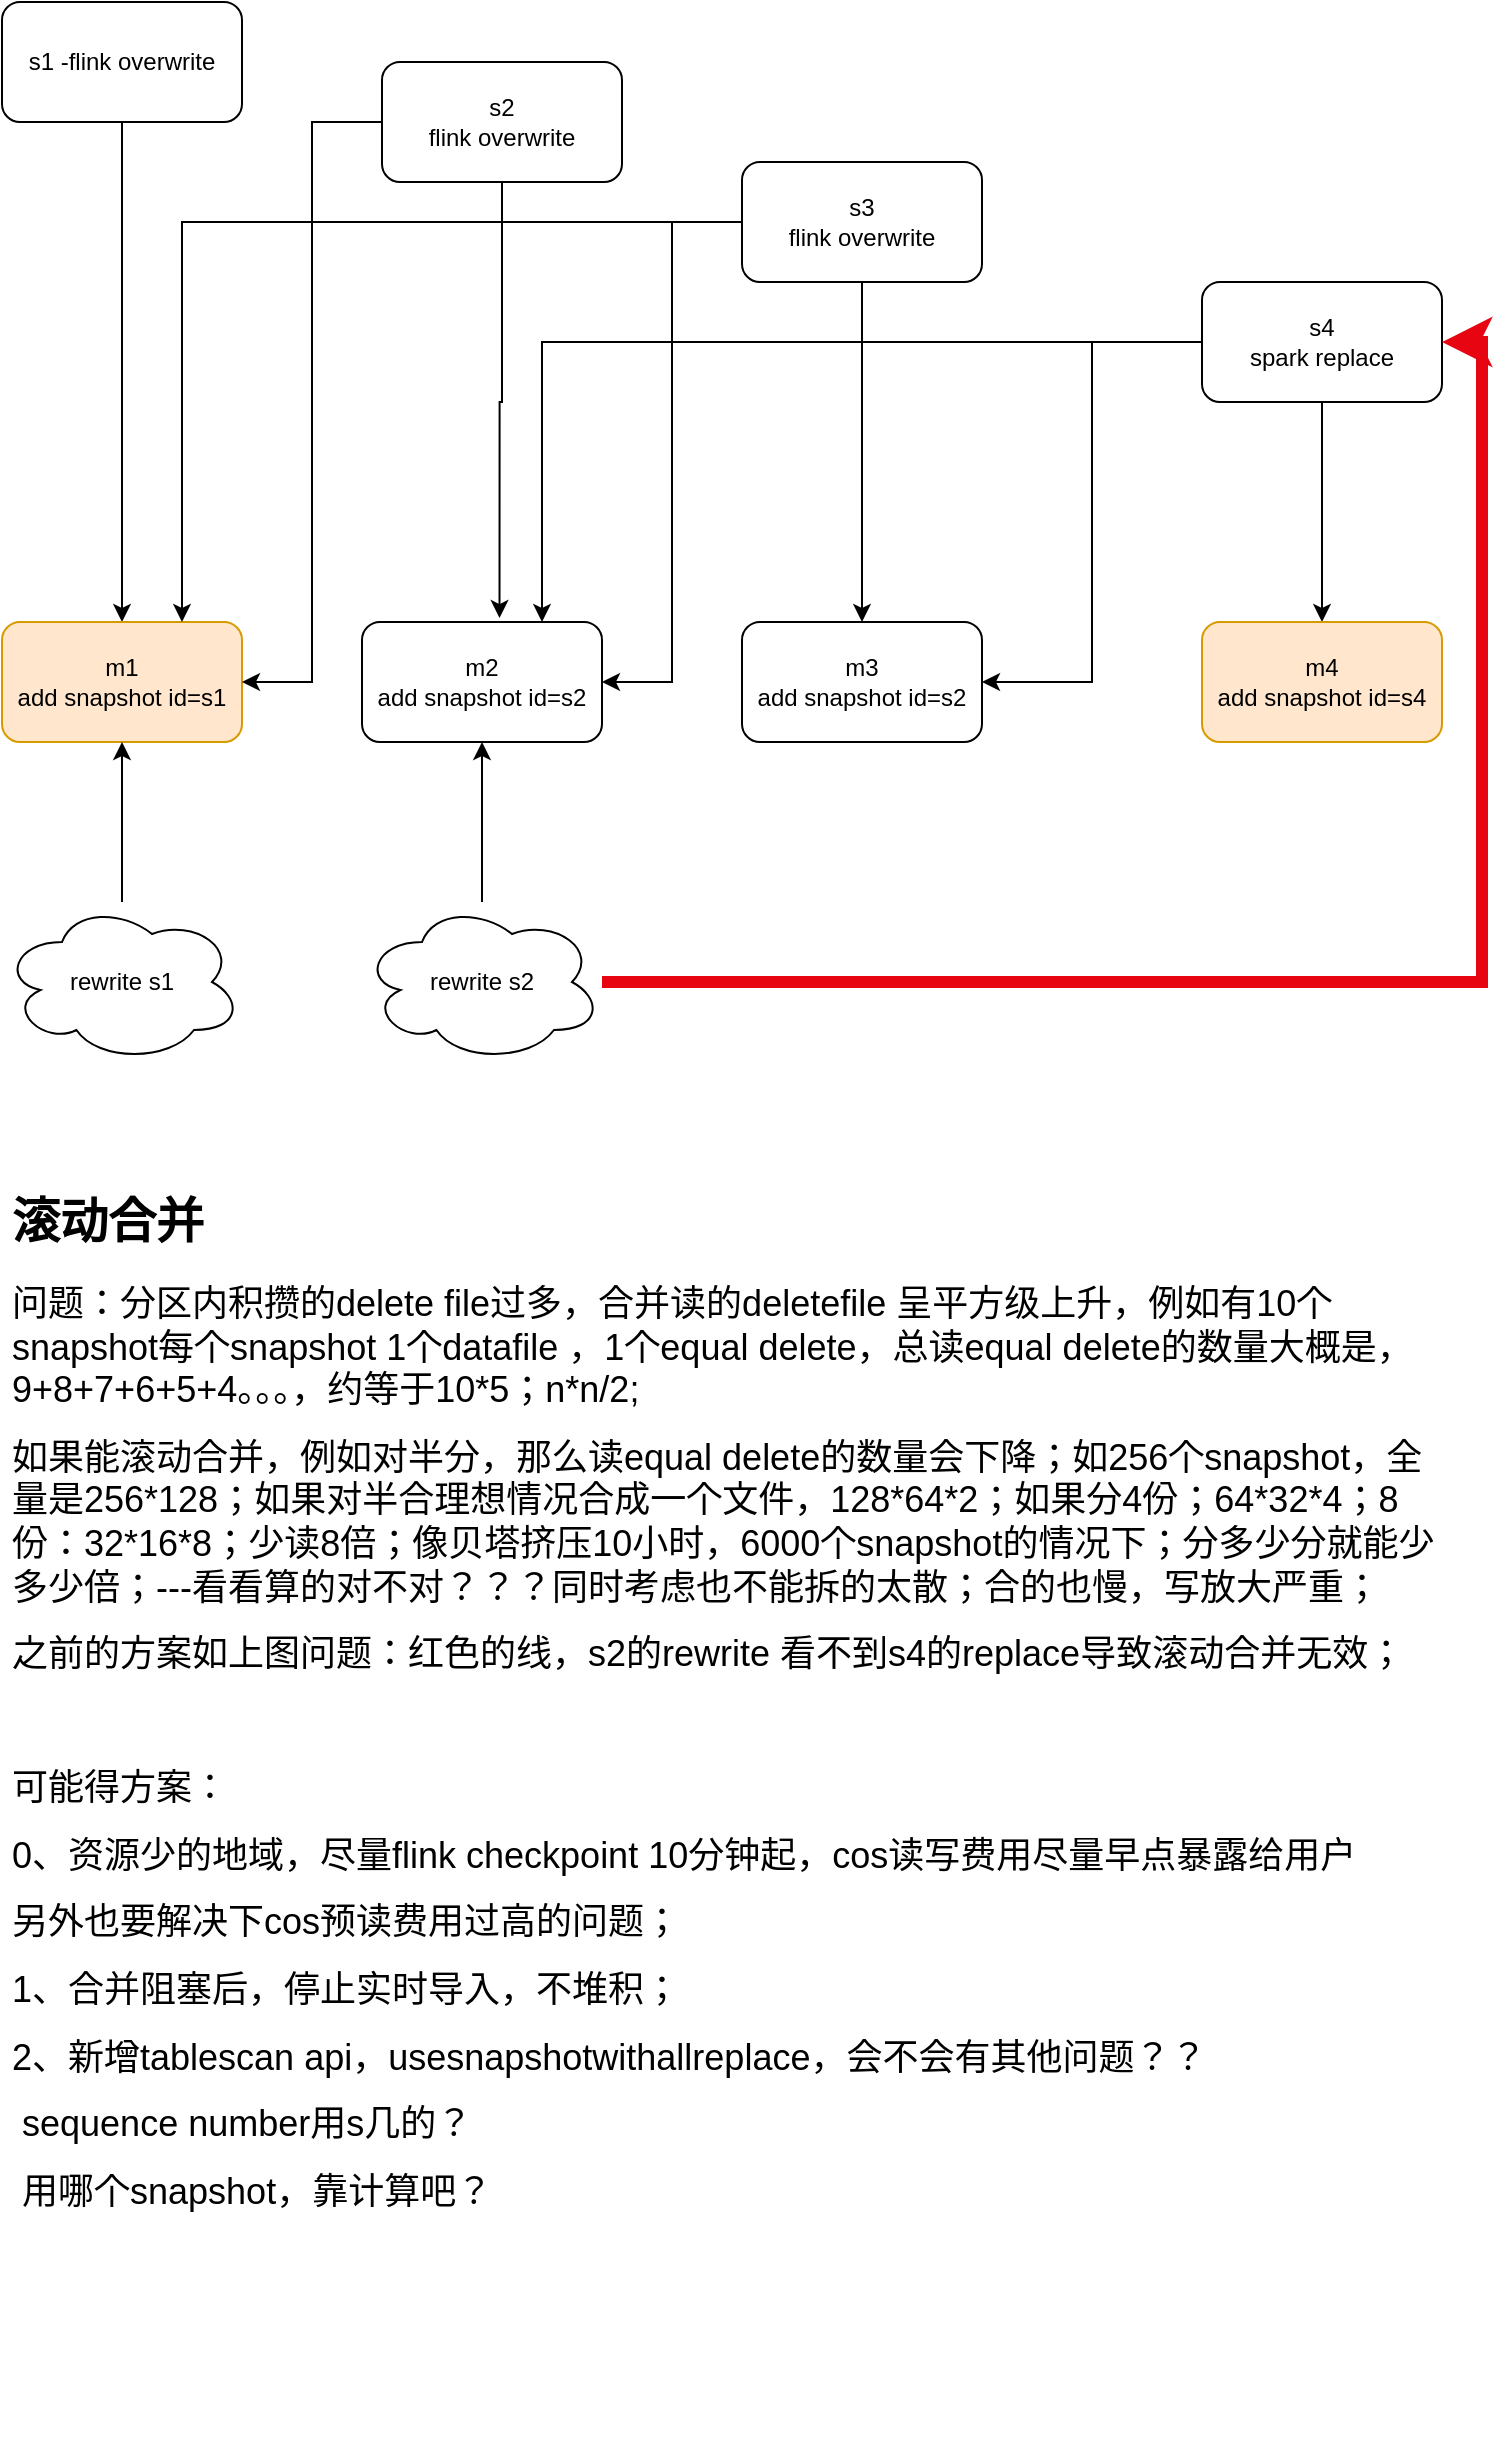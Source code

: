 <mxfile version="20.8.20" type="github">
  <diagram name="Page-1" id="wSD7aWhiaOsn0769-55M">
    <mxGraphModel dx="1115" dy="653" grid="1" gridSize="10" guides="1" tooltips="1" connect="1" arrows="1" fold="1" page="1" pageScale="1" pageWidth="827" pageHeight="1169" math="0" shadow="0">
      <root>
        <mxCell id="0" />
        <mxCell id="1" parent="0" />
        <mxCell id="8S_lbJf9ANVd9fui1O2--10" style="edgeStyle=orthogonalEdgeStyle;rounded=0;orthogonalLoop=1;jettySize=auto;html=1;" parent="1" source="8S_lbJf9ANVd9fui1O2--1" target="8S_lbJf9ANVd9fui1O2--2" edge="1">
          <mxGeometry relative="1" as="geometry" />
        </mxCell>
        <mxCell id="8S_lbJf9ANVd9fui1O2--1" value="s1 -flink overwrite" style="rounded=1;whiteSpace=wrap;html=1;" parent="1" vertex="1">
          <mxGeometry x="60" y="160" width="120" height="60" as="geometry" />
        </mxCell>
        <mxCell id="8S_lbJf9ANVd9fui1O2--2" value="m1&lt;br&gt;add snapshot id=s1" style="rounded=1;whiteSpace=wrap;html=1;fillColor=#ffe6cc;strokeColor=#d79b00;" parent="1" vertex="1">
          <mxGeometry x="60" y="470" width="120" height="60" as="geometry" />
        </mxCell>
        <mxCell id="8S_lbJf9ANVd9fui1O2--11" style="edgeStyle=orthogonalEdgeStyle;rounded=0;orthogonalLoop=1;jettySize=auto;html=1;entryX=1;entryY=0.5;entryDx=0;entryDy=0;" parent="1" source="8S_lbJf9ANVd9fui1O2--4" target="8S_lbJf9ANVd9fui1O2--2" edge="1">
          <mxGeometry relative="1" as="geometry" />
        </mxCell>
        <mxCell id="8S_lbJf9ANVd9fui1O2--12" style="edgeStyle=orthogonalEdgeStyle;rounded=0;orthogonalLoop=1;jettySize=auto;html=1;entryX=0.573;entryY=-0.033;entryDx=0;entryDy=0;entryPerimeter=0;" parent="1" source="8S_lbJf9ANVd9fui1O2--4" target="8S_lbJf9ANVd9fui1O2--5" edge="1">
          <mxGeometry relative="1" as="geometry" />
        </mxCell>
        <mxCell id="8S_lbJf9ANVd9fui1O2--4" value="s2&lt;br&gt;flink overwrite" style="rounded=1;whiteSpace=wrap;html=1;" parent="1" vertex="1">
          <mxGeometry x="250" y="190" width="120" height="60" as="geometry" />
        </mxCell>
        <mxCell id="8S_lbJf9ANVd9fui1O2--5" value="m2&lt;br&gt;add snapshot id=s2" style="rounded=1;whiteSpace=wrap;html=1;" parent="1" vertex="1">
          <mxGeometry x="240" y="470" width="120" height="60" as="geometry" />
        </mxCell>
        <mxCell id="8S_lbJf9ANVd9fui1O2--13" style="edgeStyle=orthogonalEdgeStyle;rounded=0;orthogonalLoop=1;jettySize=auto;html=1;" parent="1" source="8S_lbJf9ANVd9fui1O2--7" target="8S_lbJf9ANVd9fui1O2--2" edge="1">
          <mxGeometry relative="1" as="geometry">
            <Array as="points">
              <mxPoint x="150" y="270" />
            </Array>
          </mxGeometry>
        </mxCell>
        <mxCell id="8S_lbJf9ANVd9fui1O2--14" style="edgeStyle=orthogonalEdgeStyle;rounded=0;orthogonalLoop=1;jettySize=auto;html=1;entryX=0.5;entryY=0;entryDx=0;entryDy=0;" parent="1" source="8S_lbJf9ANVd9fui1O2--7" target="8S_lbJf9ANVd9fui1O2--8" edge="1">
          <mxGeometry relative="1" as="geometry" />
        </mxCell>
        <mxCell id="8S_lbJf9ANVd9fui1O2--15" style="edgeStyle=orthogonalEdgeStyle;rounded=0;orthogonalLoop=1;jettySize=auto;html=1;entryX=1;entryY=0.5;entryDx=0;entryDy=0;" parent="1" source="8S_lbJf9ANVd9fui1O2--7" target="8S_lbJf9ANVd9fui1O2--5" edge="1">
          <mxGeometry relative="1" as="geometry" />
        </mxCell>
        <mxCell id="8S_lbJf9ANVd9fui1O2--7" value="s3&lt;br&gt;flink overwrite" style="rounded=1;whiteSpace=wrap;html=1;" parent="1" vertex="1">
          <mxGeometry x="430" y="240" width="120" height="60" as="geometry" />
        </mxCell>
        <mxCell id="8S_lbJf9ANVd9fui1O2--8" value="m3&lt;br&gt;add snapshot id=s2" style="rounded=1;whiteSpace=wrap;html=1;" parent="1" vertex="1">
          <mxGeometry x="430" y="470" width="120" height="60" as="geometry" />
        </mxCell>
        <mxCell id="8S_lbJf9ANVd9fui1O2--30" style="edgeStyle=orthogonalEdgeStyle;rounded=0;orthogonalLoop=1;jettySize=auto;html=1;entryX=1;entryY=0.5;entryDx=0;entryDy=0;" parent="1" source="8S_lbJf9ANVd9fui1O2--28" target="8S_lbJf9ANVd9fui1O2--8" edge="1">
          <mxGeometry relative="1" as="geometry">
            <mxPoint x="1170" y="500" as="targetPoint" />
          </mxGeometry>
        </mxCell>
        <mxCell id="8S_lbJf9ANVd9fui1O2--31" style="edgeStyle=orthogonalEdgeStyle;rounded=0;orthogonalLoop=1;jettySize=auto;html=1;entryX=0.5;entryY=0;entryDx=0;entryDy=0;" parent="1" source="8S_lbJf9ANVd9fui1O2--28" target="8S_lbJf9ANVd9fui1O2--29" edge="1">
          <mxGeometry relative="1" as="geometry" />
        </mxCell>
        <mxCell id="8S_lbJf9ANVd9fui1O2--33" style="edgeStyle=orthogonalEdgeStyle;rounded=0;orthogonalLoop=1;jettySize=auto;html=1;entryX=0.75;entryY=0;entryDx=0;entryDy=0;" parent="1" source="8S_lbJf9ANVd9fui1O2--28" target="8S_lbJf9ANVd9fui1O2--5" edge="1">
          <mxGeometry relative="1" as="geometry" />
        </mxCell>
        <mxCell id="8S_lbJf9ANVd9fui1O2--28" value="s4&lt;br&gt;spark replace" style="rounded=1;whiteSpace=wrap;html=1;" parent="1" vertex="1">
          <mxGeometry x="660" y="300" width="120" height="60" as="geometry" />
        </mxCell>
        <mxCell id="8S_lbJf9ANVd9fui1O2--29" value="m4&lt;br&gt;add snapshot id=s4" style="rounded=1;whiteSpace=wrap;html=1;fillColor=#ffe6cc;strokeColor=#d79b00;" parent="1" vertex="1">
          <mxGeometry x="660" y="470" width="120" height="60" as="geometry" />
        </mxCell>
        <mxCell id="8S_lbJf9ANVd9fui1O2--36" style="edgeStyle=orthogonalEdgeStyle;rounded=0;orthogonalLoop=1;jettySize=auto;html=1;" parent="1" source="8S_lbJf9ANVd9fui1O2--35" target="8S_lbJf9ANVd9fui1O2--2" edge="1">
          <mxGeometry relative="1" as="geometry" />
        </mxCell>
        <mxCell id="8S_lbJf9ANVd9fui1O2--35" value="rewrite s1" style="ellipse;shape=cloud;whiteSpace=wrap;html=1;" parent="1" vertex="1">
          <mxGeometry x="60" y="610" width="120" height="80" as="geometry" />
        </mxCell>
        <mxCell id="8S_lbJf9ANVd9fui1O2--38" style="edgeStyle=orthogonalEdgeStyle;rounded=0;orthogonalLoop=1;jettySize=auto;html=1;entryX=0.5;entryY=1;entryDx=0;entryDy=0;" parent="1" source="8S_lbJf9ANVd9fui1O2--37" target="8S_lbJf9ANVd9fui1O2--5" edge="1">
          <mxGeometry relative="1" as="geometry" />
        </mxCell>
        <mxCell id="8S_lbJf9ANVd9fui1O2--39" style="edgeStyle=orthogonalEdgeStyle;rounded=0;orthogonalLoop=1;jettySize=auto;html=1;entryX=1;entryY=0.5;entryDx=0;entryDy=0;strokeColor=#e60510;strokeWidth=6;" parent="1" source="8S_lbJf9ANVd9fui1O2--37" target="8S_lbJf9ANVd9fui1O2--28" edge="1">
          <mxGeometry relative="1" as="geometry" />
        </mxCell>
        <mxCell id="8S_lbJf9ANVd9fui1O2--37" value="rewrite s2" style="ellipse;shape=cloud;whiteSpace=wrap;html=1;" parent="1" vertex="1">
          <mxGeometry x="240" y="610" width="120" height="80" as="geometry" />
        </mxCell>
        <mxCell id="FvmVjzz8w12ZDyq30Ky1-1" value="&lt;h1&gt;&lt;font style=&quot;font-size: 24px;&quot;&gt;滚动合并&lt;/font&gt;&lt;/h1&gt;&lt;p&gt;&lt;font style=&quot;font-size: 18px;&quot;&gt;问题：分区内积攒的delete file过多，合并读的deletefile 呈平方级上升，例如有10个snapshot每个snapshot 1个datafile ，1个equal delete，总读equal delete的数量大概是，9+8+7+6+5+4。。。，约等于10*5；n*n/2;&lt;/font&gt;&lt;/p&gt;&lt;p&gt;&lt;font style=&quot;font-size: 18px;&quot;&gt;如果能滚动合并，例如对半分，那么读equal delete的数量会下降；如256个snapshot，全量是256*128；如果对半合理想情况合成一个文件，128*64*2；如果分4份；64*32*4；8份：32*16*8；少读8倍；像贝塔挤压10小时，6000个snapshot的情况下；分多少分就能少多少倍；---看看算的对不对？？？同时考虑也不能拆的太散；合的也慢，写放大严重；&lt;/font&gt;&lt;/p&gt;&lt;p&gt;&lt;font style=&quot;font-size: 18px;&quot;&gt;之前的方案如上图问题：红色的线，s2的rewrite 看不到s4的replace导致滚动合并无效；&lt;/font&gt;&lt;/p&gt;&lt;p&gt;&lt;font style=&quot;font-size: 18px;&quot;&gt;&lt;br&gt;&lt;/font&gt;&lt;/p&gt;&lt;p&gt;&lt;font style=&quot;font-size: 18px;&quot;&gt;可能得方案：&lt;/font&gt;&lt;/p&gt;&lt;p&gt;&lt;font style=&quot;font-size: 18px;&quot;&gt;0、资源少的地域，尽量flink checkpoint 10分钟起，cos读写费用尽量早点暴露给用户&lt;/font&gt;&lt;/p&gt;&lt;p&gt;&lt;font style=&quot;font-size: 18px;&quot;&gt;另外也要解决下cos预读费用过高的问题；&lt;/font&gt;&lt;/p&gt;&lt;p&gt;&lt;font style=&quot;font-size: 18px;&quot;&gt;1、合并阻塞后，停止实时导入，不堆积；&lt;/font&gt;&lt;/p&gt;&lt;p&gt;&lt;font style=&quot;font-size: 18px;&quot;&gt;2、新增tablescan api，usesnapshotwithallreplace，会不会有其他问题？？&lt;/font&gt;&lt;/p&gt;&lt;p&gt;&lt;font style=&quot;font-size: 18px;&quot;&gt;&lt;span style=&quot;white-space: pre;&quot;&gt;	&lt;/span&gt;sequence number用s几的？&lt;/font&gt;&lt;/p&gt;&lt;p&gt;&lt;span style=&quot;font-size: 18px;&quot;&gt;&lt;span style=&quot;white-space: pre;&quot;&gt;	&lt;/span&gt;用哪个snapshot，靠计算吧？&lt;/span&gt;&lt;/p&gt;&lt;p&gt;&lt;font style=&quot;font-size: 18px;&quot;&gt;&lt;br&gt;&lt;/font&gt;&lt;/p&gt;&lt;p&gt;&lt;font style=&quot;font-size: 18px;&quot;&gt;&lt;br&gt;&lt;/font&gt;&lt;/p&gt;&lt;p&gt;&lt;font style=&quot;font-size: 18px;&quot;&gt;&lt;br&gt;&lt;/font&gt;&lt;/p&gt;&lt;p&gt;&lt;font style=&quot;font-size: 18px;&quot;&gt;&lt;br&gt;&lt;/font&gt;&lt;/p&gt;" style="text;html=1;strokeColor=none;fillColor=none;spacing=5;spacingTop=-20;whiteSpace=wrap;overflow=hidden;rounded=0;" parent="1" vertex="1">
          <mxGeometry x="60" y="750" width="730" height="630" as="geometry" />
        </mxCell>
      </root>
    </mxGraphModel>
  </diagram>
</mxfile>
